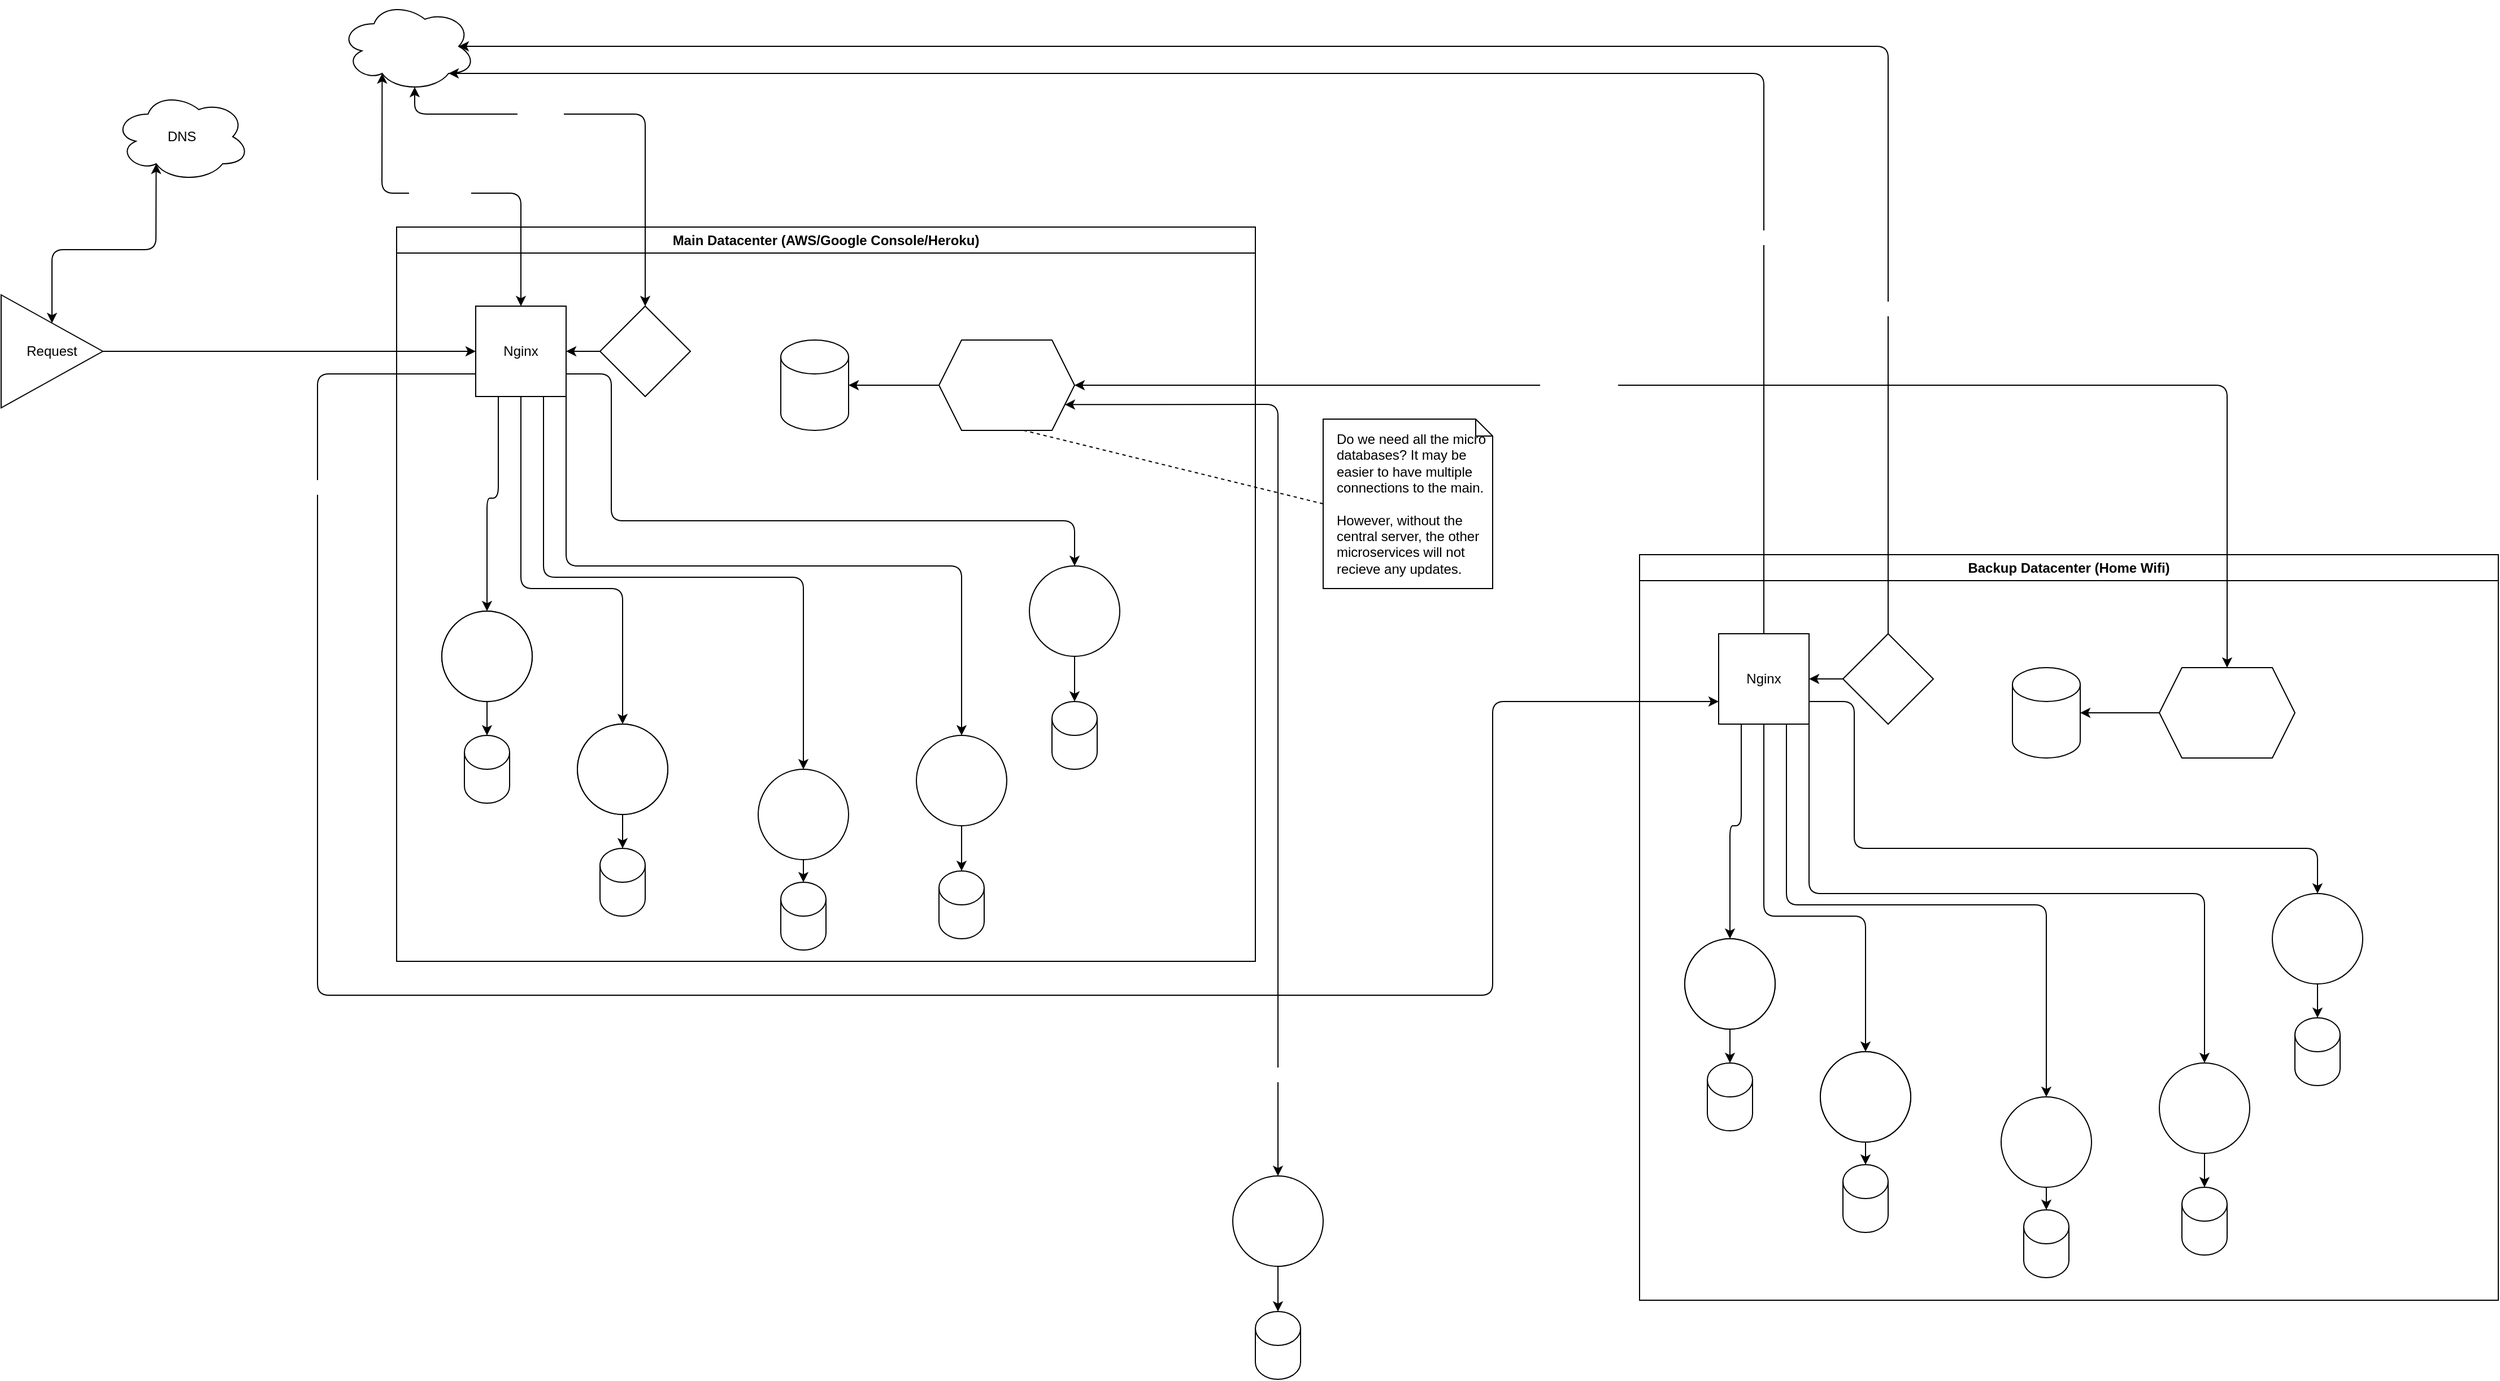 <mxfile>
    <diagram id="gyLWCIs_2NT41w74knfC" name="Page-1">
        <mxGraphModel dx="2230" dy="1895" grid="1" gridSize="10" guides="1" tooltips="1" connect="1" arrows="1" fold="1" page="1" pageScale="1" pageWidth="850" pageHeight="1100" math="0" shadow="0">
            <root>
                <mxCell id="0"/>
                <mxCell id="1" parent="0"/>
                <mxCell id="2" value="Main Datacenter (AWS/Google Console/Heroku)" style="swimlane;whiteSpace=wrap;html=1;" parent="1" vertex="1">
                    <mxGeometry x="-410" y="50" width="760" height="650" as="geometry"/>
                </mxCell>
                <mxCell id="28" style="edgeStyle=none;html=1;exitX=0.25;exitY=1;exitDx=0;exitDy=0;entryX=0.5;entryY=0;entryDx=0;entryDy=0;fontColor=#FFFFFF;" parent="2" source="6" target="23" edge="1">
                    <mxGeometry relative="1" as="geometry">
                        <Array as="points">
                            <mxPoint x="90" y="240"/>
                            <mxPoint x="80" y="240"/>
                        </Array>
                    </mxGeometry>
                </mxCell>
                <mxCell id="29" style="edgeStyle=none;html=1;exitX=0.5;exitY=1;exitDx=0;exitDy=0;entryX=0.5;entryY=0;entryDx=0;entryDy=0;fontColor=#FFFFFF;" parent="2" source="6" target="24" edge="1">
                    <mxGeometry relative="1" as="geometry">
                        <Array as="points">
                            <mxPoint x="110" y="320"/>
                            <mxPoint x="200" y="320"/>
                        </Array>
                    </mxGeometry>
                </mxCell>
                <mxCell id="30" style="edgeStyle=none;html=1;exitX=0.75;exitY=1;exitDx=0;exitDy=0;entryX=0.5;entryY=0;entryDx=0;entryDy=0;fontColor=#FFFFFF;" parent="2" source="6" target="26" edge="1">
                    <mxGeometry relative="1" as="geometry">
                        <Array as="points">
                            <mxPoint x="130" y="310"/>
                            <mxPoint x="360" y="310"/>
                        </Array>
                    </mxGeometry>
                </mxCell>
                <mxCell id="31" style="edgeStyle=none;html=1;exitX=1;exitY=1;exitDx=0;exitDy=0;entryX=0.5;entryY=0;entryDx=0;entryDy=0;fontColor=#FFFFFF;" parent="2" source="6" target="27" edge="1">
                    <mxGeometry relative="1" as="geometry">
                        <Array as="points">
                            <mxPoint x="150" y="300"/>
                            <mxPoint x="500" y="300"/>
                        </Array>
                    </mxGeometry>
                </mxCell>
                <mxCell id="32" style="edgeStyle=none;html=1;exitX=1;exitY=0.75;exitDx=0;exitDy=0;entryX=0.5;entryY=0;entryDx=0;entryDy=0;fontColor=#FFFFFF;" parent="2" source="6" target="25" edge="1">
                    <mxGeometry relative="1" as="geometry">
                        <Array as="points">
                            <mxPoint x="190" y="130"/>
                            <mxPoint x="190" y="260"/>
                            <mxPoint x="600" y="260"/>
                        </Array>
                    </mxGeometry>
                </mxCell>
                <mxCell id="6" value="Nginx" style="whiteSpace=wrap;html=1;aspect=fixed;" parent="2" vertex="1">
                    <mxGeometry x="70" y="70" width="80" height="80" as="geometry"/>
                </mxCell>
                <mxCell id="19" style="edgeStyle=none;html=1;exitX=0;exitY=0.5;exitDx=0;exitDy=0;entryX=1;entryY=0.5;entryDx=0;entryDy=0;fontColor=#FFFFFF;" parent="2" source="15" target="6" edge="1">
                    <mxGeometry relative="1" as="geometry"/>
                </mxCell>
                <mxCell id="15" value="Certbot" style="rhombus;whiteSpace=wrap;html=1;fontColor=#FFFFFF;" parent="2" vertex="1">
                    <mxGeometry x="180" y="70" width="80" height="80" as="geometry"/>
                </mxCell>
                <mxCell id="23" value="Microservice&lt;br&gt;A" style="ellipse;whiteSpace=wrap;html=1;aspect=fixed;fontColor=#FFFFFF;" parent="2" vertex="1">
                    <mxGeometry x="40" y="340" width="80" height="80" as="geometry"/>
                </mxCell>
                <mxCell id="24" value="Microservice&lt;br&gt;B" style="ellipse;whiteSpace=wrap;html=1;aspect=fixed;fontColor=#FFFFFF;" parent="2" vertex="1">
                    <mxGeometry x="160" y="440" width="80" height="80" as="geometry"/>
                </mxCell>
                <mxCell id="94" style="edgeStyle=none;html=1;exitX=0.5;exitY=1;exitDx=0;exitDy=0;entryX=0.5;entryY=0;entryDx=0;entryDy=0;entryPerimeter=0;fontColor=#FFFFFF;" parent="2" source="25" target="85" edge="1">
                    <mxGeometry relative="1" as="geometry"/>
                </mxCell>
                <mxCell id="25" value="Microservice&lt;br&gt;E" style="ellipse;whiteSpace=wrap;html=1;aspect=fixed;fontColor=#FFFFFF;" parent="2" vertex="1">
                    <mxGeometry x="560" y="300" width="80" height="80" as="geometry"/>
                </mxCell>
                <mxCell id="92" style="edgeStyle=none;html=1;exitX=0.5;exitY=1;exitDx=0;exitDy=0;entryX=0.5;entryY=0;entryDx=0;entryDy=0;entryPerimeter=0;fontColor=#FFFFFF;" parent="2" source="26" target="83" edge="1">
                    <mxGeometry relative="1" as="geometry"/>
                </mxCell>
                <mxCell id="26" value="Microservice&lt;br&gt;C" style="ellipse;whiteSpace=wrap;html=1;aspect=fixed;fontColor=#FFFFFF;" parent="2" vertex="1">
                    <mxGeometry x="320" y="480" width="80" height="80" as="geometry"/>
                </mxCell>
                <mxCell id="93" style="edgeStyle=none;html=1;exitX=0.5;exitY=1;exitDx=0;exitDy=0;entryX=0.5;entryY=0;entryDx=0;entryDy=0;entryPerimeter=0;fontColor=#FFFFFF;" parent="2" source="27" target="84" edge="1">
                    <mxGeometry relative="1" as="geometry"/>
                </mxCell>
                <mxCell id="27" value="Microservice&lt;br&gt;D" style="ellipse;whiteSpace=wrap;html=1;aspect=fixed;fontColor=#FFFFFF;" parent="2" vertex="1">
                    <mxGeometry x="460" y="450" width="80" height="80" as="geometry"/>
                </mxCell>
                <mxCell id="81" style="edgeStyle=none;html=1;exitX=0.5;exitY=1;exitDx=0;exitDy=0;fontColor=#FFFFFF;" parent="2" source="33" target="79" edge="1">
                    <mxGeometry relative="1" as="geometry"/>
                </mxCell>
                <mxCell id="33" value="Microservice&lt;br&gt;A" style="ellipse;whiteSpace=wrap;html=1;aspect=fixed;fontColor=#FFFFFF;" parent="2" vertex="1">
                    <mxGeometry x="40" y="340" width="80" height="80" as="geometry"/>
                </mxCell>
                <mxCell id="91" style="edgeStyle=none;html=1;exitX=0.5;exitY=1;exitDx=0;exitDy=0;entryX=0.5;entryY=0;entryDx=0;entryDy=0;entryPerimeter=0;fontColor=#FFFFFF;" parent="2" source="34" target="82" edge="1">
                    <mxGeometry relative="1" as="geometry"/>
                </mxCell>
                <mxCell id="34" value="Microservice&lt;br&gt;B" style="ellipse;whiteSpace=wrap;html=1;aspect=fixed;fontColor=#FFFFFF;" parent="2" vertex="1">
                    <mxGeometry x="160" y="440" width="80" height="80" as="geometry"/>
                </mxCell>
                <mxCell id="77" style="edgeStyle=none;html=1;exitX=0;exitY=0.5;exitDx=0;exitDy=0;entryX=1;entryY=0.5;entryDx=0;entryDy=0;entryPerimeter=0;fontColor=#FFFFFF;" parent="2" source="66" target="74" edge="1">
                    <mxGeometry relative="1" as="geometry"/>
                </mxCell>
                <mxCell id="66" value="Central Server" style="shape=hexagon;perimeter=hexagonPerimeter2;whiteSpace=wrap;html=1;fixedSize=1;fontColor=#FFFFFF;" parent="2" vertex="1">
                    <mxGeometry x="480" y="100" width="120" height="80" as="geometry"/>
                </mxCell>
                <mxCell id="74" value="Main DB" style="shape=cylinder3;whiteSpace=wrap;html=1;boundedLbl=1;backgroundOutline=1;size=15;fontColor=#FFFFFF;" parent="2" vertex="1">
                    <mxGeometry x="340" y="100" width="60" height="80" as="geometry"/>
                </mxCell>
                <mxCell id="79" value="DB A" style="shape=cylinder3;whiteSpace=wrap;html=1;boundedLbl=1;backgroundOutline=1;size=15;fontColor=#FFFFFF;" parent="2" vertex="1">
                    <mxGeometry x="60" y="450" width="40" height="60" as="geometry"/>
                </mxCell>
                <mxCell id="82" value="DB B" style="shape=cylinder3;whiteSpace=wrap;html=1;boundedLbl=1;backgroundOutline=1;size=15;fontColor=#FFFFFF;" parent="2" vertex="1">
                    <mxGeometry x="180" y="550" width="40" height="60" as="geometry"/>
                </mxCell>
                <mxCell id="83" value="DB C" style="shape=cylinder3;whiteSpace=wrap;html=1;boundedLbl=1;backgroundOutline=1;size=15;fontColor=#FFFFFF;" parent="2" vertex="1">
                    <mxGeometry x="340" y="580" width="40" height="60" as="geometry"/>
                </mxCell>
                <mxCell id="84" value="DB D" style="shape=cylinder3;whiteSpace=wrap;html=1;boundedLbl=1;backgroundOutline=1;size=15;fontColor=#FFFFFF;" parent="2" vertex="1">
                    <mxGeometry x="480" y="570" width="40" height="60" as="geometry"/>
                </mxCell>
                <mxCell id="85" value="DB E" style="shape=cylinder3;whiteSpace=wrap;html=1;boundedLbl=1;backgroundOutline=1;size=15;fontColor=#FFFFFF;" parent="2" vertex="1">
                    <mxGeometry x="580" y="420" width="40" height="60" as="geometry"/>
                </mxCell>
                <mxCell id="7" style="edgeStyle=none;html=1;exitX=0.5;exitY=0;exitDx=0;exitDy=0;entryX=0.31;entryY=0.8;entryDx=0;entryDy=0;entryPerimeter=0;endArrow=classic;startArrow=classic;" parent="1" source="5" target="8" edge="1">
                    <mxGeometry relative="1" as="geometry">
                        <Array as="points">
                            <mxPoint x="-715" y="70"/>
                            <mxPoint x="-623" y="70"/>
                        </Array>
                    </mxGeometry>
                </mxCell>
                <mxCell id="10" style="edgeStyle=none;html=1;exitX=1;exitY=0.5;exitDx=0;exitDy=0;entryX=0;entryY=0.5;entryDx=0;entryDy=0;" parent="1" source="5" target="6" edge="1">
                    <mxGeometry relative="1" as="geometry"/>
                </mxCell>
                <mxCell id="5" value="Request" style="triangle;whiteSpace=wrap;html=1;" parent="1" vertex="1">
                    <mxGeometry x="-760" y="110" width="90" height="100" as="geometry"/>
                </mxCell>
                <mxCell id="8" value="DNS" style="ellipse;shape=cloud;whiteSpace=wrap;html=1;" parent="1" vertex="1">
                    <mxGeometry x="-660" y="-70" width="120" height="80" as="geometry"/>
                </mxCell>
                <mxCell id="17" style="edgeStyle=none;html=1;exitX=0.55;exitY=0.95;exitDx=0;exitDy=0;exitPerimeter=0;fontColor=#FFFFFF;endArrow=classic;startArrow=classic;entryX=0.5;entryY=0;entryDx=0;entryDy=0;" parent="1" source="16" target="15" edge="1">
                    <mxGeometry relative="1" as="geometry">
                        <mxPoint x="-210" y="140" as="targetPoint"/>
                        <Array as="points">
                            <mxPoint x="-394" y="-50"/>
                            <mxPoint x="-190" y="-50"/>
                        </Array>
                    </mxGeometry>
                </mxCell>
                <mxCell id="22" value="Get Cert" style="edgeLabel;html=1;align=center;verticalAlign=middle;resizable=0;points=[];fontColor=#FFFFFF;" parent="17" vertex="1" connectable="0">
                    <mxGeometry x="-0.323" y="1" relative="1" as="geometry">
                        <mxPoint as="offset"/>
                    </mxGeometry>
                </mxCell>
                <mxCell id="16" value="HTTPS" style="ellipse;shape=cloud;whiteSpace=wrap;html=1;fontColor=#FFFFFF;" parent="1" vertex="1">
                    <mxGeometry x="-460" y="-150" width="120" height="80" as="geometry"/>
                </mxCell>
                <mxCell id="20" style="edgeStyle=none;html=1;exitX=0.5;exitY=0;exitDx=0;exitDy=0;entryX=0.31;entryY=0.8;entryDx=0;entryDy=0;entryPerimeter=0;fontColor=#FFFFFF;endArrow=classic;startArrow=classic;" parent="1" source="6" target="16" edge="1">
                    <mxGeometry relative="1" as="geometry">
                        <Array as="points">
                            <mxPoint x="-300" y="20"/>
                            <mxPoint x="-423" y="20"/>
                        </Array>
                    </mxGeometry>
                </mxCell>
                <mxCell id="21" value="Check Cert" style="edgeLabel;html=1;align=center;verticalAlign=middle;resizable=0;points=[];fontColor=#FFFFFF;" parent="20" vertex="1" connectable="0">
                    <mxGeometry x="0.05" y="3" relative="1" as="geometry">
                        <mxPoint as="offset"/>
                    </mxGeometry>
                </mxCell>
                <mxCell id="41" value="Backup Datacenter (Home Wifi)" style="swimlane;whiteSpace=wrap;html=1;" parent="1" vertex="1">
                    <mxGeometry x="690" y="340" width="760" height="660" as="geometry"/>
                </mxCell>
                <mxCell id="42" style="edgeStyle=none;html=1;exitX=0.25;exitY=1;exitDx=0;exitDy=0;entryX=0.5;entryY=0;entryDx=0;entryDy=0;fontColor=#FFFFFF;" parent="41" source="47" target="50" edge="1">
                    <mxGeometry relative="1" as="geometry">
                        <Array as="points">
                            <mxPoint x="90" y="240"/>
                            <mxPoint x="80" y="240"/>
                        </Array>
                    </mxGeometry>
                </mxCell>
                <mxCell id="43" style="edgeStyle=none;html=1;exitX=0.5;exitY=1;exitDx=0;exitDy=0;entryX=0.5;entryY=0;entryDx=0;entryDy=0;fontColor=#FFFFFF;" parent="41" source="47" target="51" edge="1">
                    <mxGeometry relative="1" as="geometry">
                        <Array as="points">
                            <mxPoint x="110" y="320"/>
                            <mxPoint x="200" y="320"/>
                        </Array>
                    </mxGeometry>
                </mxCell>
                <mxCell id="44" style="edgeStyle=none;html=1;exitX=0.75;exitY=1;exitDx=0;exitDy=0;entryX=0.5;entryY=0;entryDx=0;entryDy=0;fontColor=#FFFFFF;" parent="41" source="47" target="53" edge="1">
                    <mxGeometry relative="1" as="geometry">
                        <Array as="points">
                            <mxPoint x="130" y="310"/>
                            <mxPoint x="360" y="310"/>
                        </Array>
                    </mxGeometry>
                </mxCell>
                <mxCell id="45" style="edgeStyle=none;html=1;exitX=1;exitY=1;exitDx=0;exitDy=0;entryX=0.5;entryY=0;entryDx=0;entryDy=0;fontColor=#FFFFFF;" parent="41" source="47" target="54" edge="1">
                    <mxGeometry relative="1" as="geometry">
                        <Array as="points">
                            <mxPoint x="150" y="300"/>
                            <mxPoint x="500" y="300"/>
                        </Array>
                    </mxGeometry>
                </mxCell>
                <mxCell id="46" style="edgeStyle=none;html=1;exitX=1;exitY=0.75;exitDx=0;exitDy=0;entryX=0.5;entryY=0;entryDx=0;entryDy=0;fontColor=#FFFFFF;" parent="41" source="47" target="52" edge="1">
                    <mxGeometry relative="1" as="geometry">
                        <Array as="points">
                            <mxPoint x="190" y="130"/>
                            <mxPoint x="190" y="260"/>
                            <mxPoint x="600" y="260"/>
                        </Array>
                    </mxGeometry>
                </mxCell>
                <mxCell id="47" value="Nginx" style="whiteSpace=wrap;html=1;aspect=fixed;" parent="41" vertex="1">
                    <mxGeometry x="70" y="70" width="80" height="80" as="geometry"/>
                </mxCell>
                <mxCell id="48" style="edgeStyle=none;html=1;exitX=0;exitY=0.5;exitDx=0;exitDy=0;entryX=1;entryY=0.5;entryDx=0;entryDy=0;fontColor=#FFFFFF;" parent="41" source="49" target="47" edge="1">
                    <mxGeometry relative="1" as="geometry"/>
                </mxCell>
                <mxCell id="49" value="Certbot" style="rhombus;whiteSpace=wrap;html=1;fontColor=#FFFFFF;" parent="41" vertex="1">
                    <mxGeometry x="180" y="70" width="80" height="80" as="geometry"/>
                </mxCell>
                <mxCell id="50" value="Microservice&lt;br&gt;A" style="ellipse;whiteSpace=wrap;html=1;aspect=fixed;fontColor=#FFFFFF;" parent="41" vertex="1">
                    <mxGeometry x="40" y="340" width="80" height="80" as="geometry"/>
                </mxCell>
                <mxCell id="51" value="Microservice&lt;br&gt;B" style="ellipse;whiteSpace=wrap;html=1;aspect=fixed;fontColor=#FFFFFF;" parent="41" vertex="1">
                    <mxGeometry x="160" y="440" width="80" height="80" as="geometry"/>
                </mxCell>
                <mxCell id="99" style="edgeStyle=none;html=1;exitX=0.5;exitY=1;exitDx=0;exitDy=0;entryX=0.5;entryY=0;entryDx=0;entryDy=0;entryPerimeter=0;fontColor=#FFFFFF;" parent="41" source="52" target="89" edge="1">
                    <mxGeometry relative="1" as="geometry"/>
                </mxCell>
                <mxCell id="52" value="Microservice&lt;br&gt;E" style="ellipse;whiteSpace=wrap;html=1;aspect=fixed;fontColor=#FFFFFF;" parent="41" vertex="1">
                    <mxGeometry x="560" y="300" width="80" height="80" as="geometry"/>
                </mxCell>
                <mxCell id="97" style="edgeStyle=none;html=1;exitX=0.5;exitY=1;exitDx=0;exitDy=0;entryX=0.5;entryY=0;entryDx=0;entryDy=0;entryPerimeter=0;fontColor=#FFFFFF;" parent="41" source="53" target="87" edge="1">
                    <mxGeometry relative="1" as="geometry"/>
                </mxCell>
                <mxCell id="53" value="Microservice&lt;br&gt;C" style="ellipse;whiteSpace=wrap;html=1;aspect=fixed;fontColor=#FFFFFF;" parent="41" vertex="1">
                    <mxGeometry x="320" y="480" width="80" height="80" as="geometry"/>
                </mxCell>
                <mxCell id="98" style="edgeStyle=none;html=1;exitX=0.5;exitY=1;exitDx=0;exitDy=0;entryX=0.5;entryY=0;entryDx=0;entryDy=0;entryPerimeter=0;fontColor=#FFFFFF;" parent="41" source="54" target="88" edge="1">
                    <mxGeometry relative="1" as="geometry"/>
                </mxCell>
                <mxCell id="54" value="Microservice&lt;br&gt;D" style="ellipse;whiteSpace=wrap;html=1;aspect=fixed;fontColor=#FFFFFF;" parent="41" vertex="1">
                    <mxGeometry x="460" y="450" width="80" height="80" as="geometry"/>
                </mxCell>
                <mxCell id="95" style="edgeStyle=none;html=1;exitX=0.5;exitY=1;exitDx=0;exitDy=0;entryX=0.5;entryY=0;entryDx=0;entryDy=0;entryPerimeter=0;fontColor=#FFFFFF;" parent="41" source="55" target="90" edge="1">
                    <mxGeometry relative="1" as="geometry"/>
                </mxCell>
                <mxCell id="55" value="Microservice&lt;br&gt;A" style="ellipse;whiteSpace=wrap;html=1;aspect=fixed;fontColor=#FFFFFF;" parent="41" vertex="1">
                    <mxGeometry x="40" y="340" width="80" height="80" as="geometry"/>
                </mxCell>
                <mxCell id="96" style="edgeStyle=none;html=1;exitX=0.5;exitY=1;exitDx=0;exitDy=0;entryX=0.5;entryY=0;entryDx=0;entryDy=0;entryPerimeter=0;fontColor=#FFFFFF;" parent="41" source="56" target="86" edge="1">
                    <mxGeometry relative="1" as="geometry"/>
                </mxCell>
                <mxCell id="56" value="Microservice&lt;br&gt;B" style="ellipse;whiteSpace=wrap;html=1;aspect=fixed;fontColor=#FFFFFF;" parent="41" vertex="1">
                    <mxGeometry x="160" y="440" width="80" height="80" as="geometry"/>
                </mxCell>
                <mxCell id="101" style="edgeStyle=none;html=1;exitX=0;exitY=0.5;exitDx=0;exitDy=0;entryX=1;entryY=0.5;entryDx=0;entryDy=0;entryPerimeter=0;fontColor=#FFFFFF;" parent="41" source="67" target="100" edge="1">
                    <mxGeometry relative="1" as="geometry"/>
                </mxCell>
                <mxCell id="67" value="Backup Central&lt;br&gt;Server" style="shape=hexagon;perimeter=hexagonPerimeter2;whiteSpace=wrap;html=1;fixedSize=1;fontColor=#FFFFFF;" parent="41" vertex="1">
                    <mxGeometry x="460" y="100" width="120" height="80" as="geometry"/>
                </mxCell>
                <mxCell id="86" value="DB B" style="shape=cylinder3;whiteSpace=wrap;html=1;boundedLbl=1;backgroundOutline=1;size=15;fontColor=#FFFFFF;" parent="41" vertex="1">
                    <mxGeometry x="180" y="540" width="40" height="60" as="geometry"/>
                </mxCell>
                <mxCell id="87" value="DB C" style="shape=cylinder3;whiteSpace=wrap;html=1;boundedLbl=1;backgroundOutline=1;size=15;fontColor=#FFFFFF;" parent="41" vertex="1">
                    <mxGeometry x="340" y="580" width="40" height="60" as="geometry"/>
                </mxCell>
                <mxCell id="88" value="DB D" style="shape=cylinder3;whiteSpace=wrap;html=1;boundedLbl=1;backgroundOutline=1;size=15;fontColor=#FFFFFF;" parent="41" vertex="1">
                    <mxGeometry x="480" y="560" width="40" height="60" as="geometry"/>
                </mxCell>
                <mxCell id="89" value="DB E" style="shape=cylinder3;whiteSpace=wrap;html=1;boundedLbl=1;backgroundOutline=1;size=15;fontColor=#FFFFFF;" parent="41" vertex="1">
                    <mxGeometry x="580" y="410" width="40" height="60" as="geometry"/>
                </mxCell>
                <mxCell id="90" value="DB A" style="shape=cylinder3;whiteSpace=wrap;html=1;boundedLbl=1;backgroundOutline=1;size=15;fontColor=#FFFFFF;" parent="41" vertex="1">
                    <mxGeometry x="60" y="450" width="40" height="60" as="geometry"/>
                </mxCell>
                <mxCell id="100" value="Backup DB" style="shape=cylinder3;whiteSpace=wrap;html=1;boundedLbl=1;backgroundOutline=1;size=15;fontColor=#FFFFFF;" parent="41" vertex="1">
                    <mxGeometry x="330" y="100" width="60" height="80" as="geometry"/>
                </mxCell>
                <mxCell id="57" style="edgeStyle=none;html=1;exitX=0.5;exitY=0;exitDx=0;exitDy=0;entryX=0.875;entryY=0.5;entryDx=0;entryDy=0;entryPerimeter=0;fontColor=#FFFFFF;" parent="1" source="49" target="16" edge="1">
                    <mxGeometry relative="1" as="geometry">
                        <Array as="points">
                            <mxPoint x="910" y="-110"/>
                        </Array>
                    </mxGeometry>
                </mxCell>
                <mxCell id="62" value="Get Cert" style="edgeLabel;html=1;align=center;verticalAlign=middle;resizable=0;points=[];fontColor=#FFFFFF;" parent="57" vertex="1" connectable="0">
                    <mxGeometry x="-0.677" y="-2" relative="1" as="geometry">
                        <mxPoint as="offset"/>
                    </mxGeometry>
                </mxCell>
                <mxCell id="60" style="edgeStyle=none;html=1;exitX=0.5;exitY=0;exitDx=0;exitDy=0;entryX=0.8;entryY=0.8;entryDx=0;entryDy=0;entryPerimeter=0;fontColor=#FFFFFF;" parent="1" source="47" target="16" edge="1">
                    <mxGeometry relative="1" as="geometry">
                        <Array as="points">
                            <mxPoint x="800" y="-86"/>
                        </Array>
                    </mxGeometry>
                </mxCell>
                <mxCell id="61" value="Check Cert" style="edgeLabel;html=1;align=center;verticalAlign=middle;resizable=0;points=[];fontColor=#FFFFFF;" parent="60" vertex="1" connectable="0">
                    <mxGeometry x="-0.577" relative="1" as="geometry">
                        <mxPoint as="offset"/>
                    </mxGeometry>
                </mxCell>
                <mxCell id="63" style="edgeStyle=none;html=1;exitX=0;exitY=0.75;exitDx=0;exitDy=0;entryX=0;entryY=0.75;entryDx=0;entryDy=0;fontColor=#FFFFFF;" parent="1" source="6" target="47" edge="1">
                    <mxGeometry relative="1" as="geometry">
                        <Array as="points">
                            <mxPoint x="-480" y="180"/>
                            <mxPoint x="-480" y="730"/>
                            <mxPoint x="560" y="730"/>
                            <mxPoint x="560" y="470"/>
                        </Array>
                    </mxGeometry>
                </mxCell>
                <mxCell id="64" value="Send to Backup" style="edgeLabel;html=1;align=center;verticalAlign=middle;resizable=0;points=[];fontColor=#FFFFFF;" parent="63" vertex="1" connectable="0">
                    <mxGeometry x="-0.781" y="2" relative="1" as="geometry">
                        <mxPoint as="offset"/>
                    </mxGeometry>
                </mxCell>
                <mxCell id="68" style="edgeStyle=none;html=1;exitX=1;exitY=0.5;exitDx=0;exitDy=0;entryX=0.5;entryY=0;entryDx=0;entryDy=0;fontColor=#FFFFFF;endArrow=classic;startArrow=classic;" parent="1" source="66" target="67" edge="1">
                    <mxGeometry relative="1" as="geometry">
                        <Array as="points">
                            <mxPoint x="1210" y="190"/>
                        </Array>
                    </mxGeometry>
                </mxCell>
                <mxCell id="69" value="TCP over TLS" style="edgeLabel;html=1;align=center;verticalAlign=middle;resizable=0;points=[];fontColor=#FFFFFF;" parent="68" vertex="1" connectable="0">
                    <mxGeometry x="-0.298" y="1" relative="1" as="geometry">
                        <mxPoint as="offset"/>
                    </mxGeometry>
                </mxCell>
                <mxCell id="71" style="edgeStyle=none;html=1;entryX=1;entryY=0.75;entryDx=0;entryDy=0;fontColor=#FFFFFF;endArrow=classic;startArrow=classic;" parent="1" source="70" target="66" edge="1">
                    <mxGeometry relative="1" as="geometry">
                        <Array as="points">
                            <mxPoint x="370" y="207"/>
                        </Array>
                    </mxGeometry>
                </mxCell>
                <mxCell id="72" value="TCP over TLS" style="edgeLabel;html=1;align=center;verticalAlign=middle;resizable=0;points=[];fontColor=#FFFFFF;" parent="71" vertex="1" connectable="0">
                    <mxGeometry x="0.2" y="-5" relative="1" as="geometry">
                        <mxPoint x="-5" y="433" as="offset"/>
                    </mxGeometry>
                </mxCell>
                <mxCell id="103" style="edgeStyle=none;html=1;exitX=0.5;exitY=1;exitDx=0;exitDy=0;entryX=0.5;entryY=0;entryDx=0;entryDy=0;entryPerimeter=0;fontColor=#FFFFFF;" parent="1" source="70" target="102" edge="1">
                    <mxGeometry relative="1" as="geometry"/>
                </mxCell>
                <mxCell id="70" value="External&lt;br&gt;Microservice&lt;br&gt;(app)" style="ellipse;whiteSpace=wrap;html=1;aspect=fixed;fontColor=#FFFFFF;" parent="1" vertex="1">
                    <mxGeometry x="330" y="890" width="80" height="80" as="geometry"/>
                </mxCell>
                <mxCell id="102" value="app DB" style="shape=cylinder3;whiteSpace=wrap;html=1;boundedLbl=1;backgroundOutline=1;size=15;fontColor=#FFFFFF;" parent="1" vertex="1">
                    <mxGeometry x="350" y="1010" width="40" height="60" as="geometry"/>
                </mxCell>
                <mxCell id="108" value="Do we need all the micro databases? It may be easier to have multiple connections to the main.&lt;br&gt;&lt;br&gt;However, without the central server, the other microservices will not recieve any updates." style="shape=note;size=15;align=left;spacingLeft=10;html=1;whiteSpace=wrap;" vertex="1" parent="1">
                    <mxGeometry x="410" y="220" width="150" height="150" as="geometry"/>
                </mxCell>
                <mxCell id="109" value="" style="edgeStyle=none;endArrow=none;exitX=0;exitY=0.5;dashed=1;html=1;entryX=0.625;entryY=1;entryDx=0;entryDy=0;exitDx=0;exitDy=0;exitPerimeter=0;" edge="1" source="108" parent="1" target="66">
                    <mxGeometry x="1" relative="1" as="geometry">
                        <mxPoint x="390" y="240" as="targetPoint"/>
                    </mxGeometry>
                </mxCell>
            </root>
        </mxGraphModel>
    </diagram>
</mxfile>